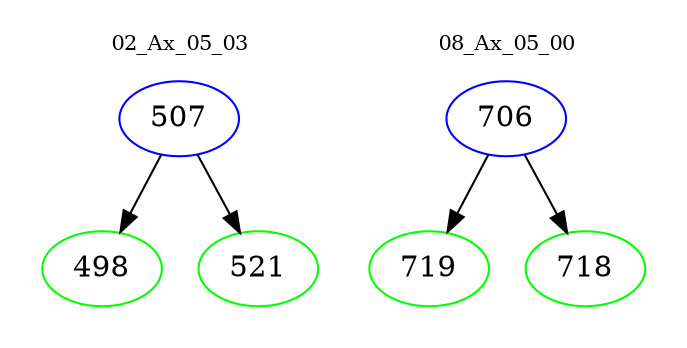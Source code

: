 digraph{
subgraph cluster_0 {
color = white
label = "02_Ax_05_03";
fontsize=10;
T0_507 [label="507", color="blue"]
T0_507 -> T0_498 [color="black"]
T0_498 [label="498", color="green"]
T0_507 -> T0_521 [color="black"]
T0_521 [label="521", color="green"]
}
subgraph cluster_1 {
color = white
label = "08_Ax_05_00";
fontsize=10;
T1_706 [label="706", color="blue"]
T1_706 -> T1_719 [color="black"]
T1_719 [label="719", color="green"]
T1_706 -> T1_718 [color="black"]
T1_718 [label="718", color="green"]
}
}

